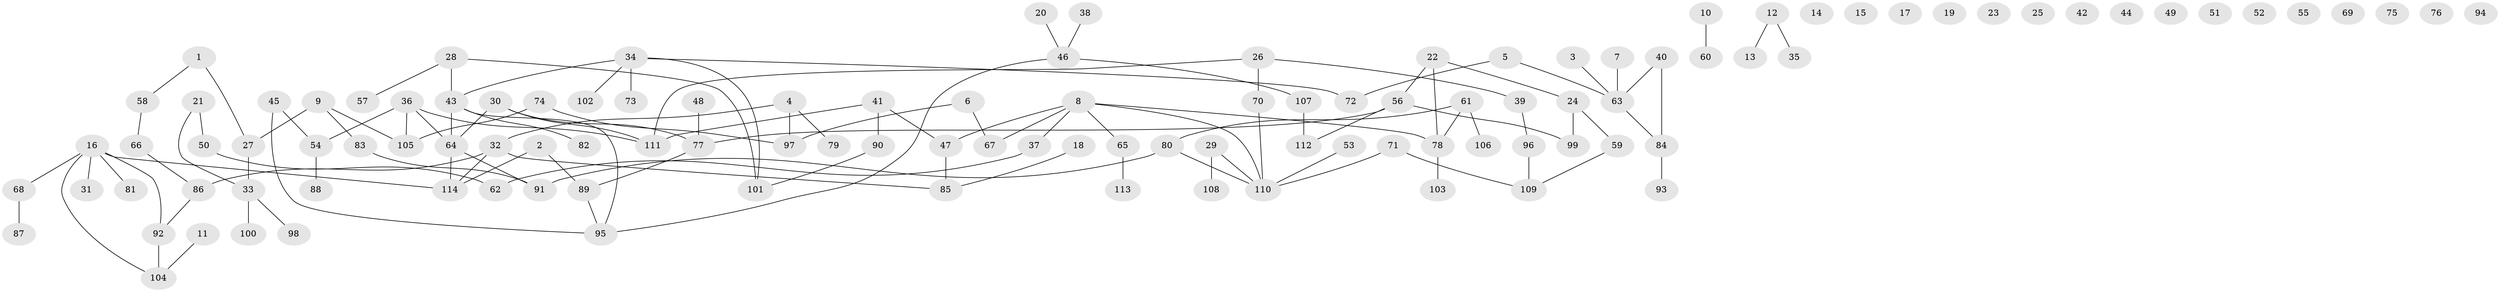 // coarse degree distribution, {1: 0.2982456140350877, 0: 0.3157894736842105, 5: 0.03508771929824561, 4: 0.10526315789473684, 2: 0.12280701754385964, 3: 0.07017543859649122, 6: 0.03508771929824561, 11: 0.017543859649122806}
// Generated by graph-tools (version 1.1) at 2025/43/03/04/25 21:43:17]
// undirected, 114 vertices, 118 edges
graph export_dot {
graph [start="1"]
  node [color=gray90,style=filled];
  1;
  2;
  3;
  4;
  5;
  6;
  7;
  8;
  9;
  10;
  11;
  12;
  13;
  14;
  15;
  16;
  17;
  18;
  19;
  20;
  21;
  22;
  23;
  24;
  25;
  26;
  27;
  28;
  29;
  30;
  31;
  32;
  33;
  34;
  35;
  36;
  37;
  38;
  39;
  40;
  41;
  42;
  43;
  44;
  45;
  46;
  47;
  48;
  49;
  50;
  51;
  52;
  53;
  54;
  55;
  56;
  57;
  58;
  59;
  60;
  61;
  62;
  63;
  64;
  65;
  66;
  67;
  68;
  69;
  70;
  71;
  72;
  73;
  74;
  75;
  76;
  77;
  78;
  79;
  80;
  81;
  82;
  83;
  84;
  85;
  86;
  87;
  88;
  89;
  90;
  91;
  92;
  93;
  94;
  95;
  96;
  97;
  98;
  99;
  100;
  101;
  102;
  103;
  104;
  105;
  106;
  107;
  108;
  109;
  110;
  111;
  112;
  113;
  114;
  1 -- 27;
  1 -- 58;
  2 -- 89;
  2 -- 114;
  3 -- 63;
  4 -- 32;
  4 -- 79;
  4 -- 97;
  5 -- 63;
  5 -- 72;
  6 -- 67;
  6 -- 97;
  7 -- 63;
  8 -- 37;
  8 -- 47;
  8 -- 65;
  8 -- 67;
  8 -- 78;
  8 -- 110;
  9 -- 27;
  9 -- 83;
  9 -- 105;
  10 -- 60;
  11 -- 104;
  12 -- 13;
  12 -- 35;
  16 -- 31;
  16 -- 68;
  16 -- 81;
  16 -- 92;
  16 -- 104;
  16 -- 114;
  18 -- 85;
  20 -- 46;
  21 -- 33;
  21 -- 50;
  22 -- 24;
  22 -- 56;
  22 -- 78;
  24 -- 59;
  24 -- 99;
  26 -- 39;
  26 -- 70;
  26 -- 111;
  27 -- 33;
  28 -- 43;
  28 -- 57;
  28 -- 101;
  29 -- 108;
  29 -- 110;
  30 -- 64;
  30 -- 77;
  30 -- 111;
  32 -- 85;
  32 -- 86;
  32 -- 114;
  33 -- 98;
  33 -- 100;
  34 -- 43;
  34 -- 72;
  34 -- 73;
  34 -- 101;
  34 -- 102;
  36 -- 54;
  36 -- 64;
  36 -- 105;
  36 -- 111;
  37 -- 62;
  38 -- 46;
  39 -- 96;
  40 -- 63;
  40 -- 84;
  41 -- 47;
  41 -- 90;
  41 -- 111;
  43 -- 64;
  43 -- 82;
  43 -- 95;
  45 -- 54;
  45 -- 95;
  46 -- 95;
  46 -- 107;
  47 -- 85;
  48 -- 77;
  50 -- 62;
  53 -- 110;
  54 -- 88;
  56 -- 77;
  56 -- 99;
  56 -- 112;
  58 -- 66;
  59 -- 109;
  61 -- 78;
  61 -- 80;
  61 -- 106;
  63 -- 84;
  64 -- 91;
  64 -- 114;
  65 -- 113;
  66 -- 86;
  68 -- 87;
  70 -- 110;
  71 -- 109;
  71 -- 110;
  74 -- 97;
  74 -- 105;
  77 -- 89;
  78 -- 103;
  80 -- 91;
  80 -- 110;
  83 -- 91;
  84 -- 93;
  86 -- 92;
  89 -- 95;
  90 -- 101;
  92 -- 104;
  96 -- 109;
  107 -- 112;
}
